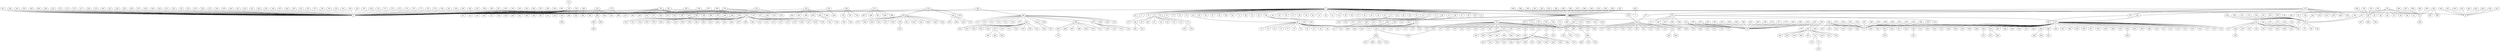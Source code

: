 strict graph "" {
	graph ["edge"="{}",
		file="/Users/felicedeluca/Developer/UofA/mlgd/pipeline/impred/tmp_workspace/eucore/set2/layers/EUcore_Layer_8_drawing_improved.dot",
		"graph"="{'file': '/Users/felicedeluca/Developer/UofA/mlgd/pipeline/impred/tmp_workspace/eucore/set2/layers/EUcore_Layer_8_drawing_improved.dot'}",
		"node"="{'height': '', 'level': '', 'pos': '', 'width': ''}"
	];
	1	 [height=0.05,
		level=1,
		pos="7.57,-5616.57",
		width=0.05];
	10	 [level=5,
		pos="-300.09,-3688.75"];
	1 -- 10;
	11	 [height=0.05,
		level=1,
		pos="4996.59,-11034.67",
		width=0.05];
	1 -- 11;
	12	 [level=5,
		pos="420.03,-3387.62"];
	1 -- 12;
	13	 [level=5,
		pos="1939.45,-5169.13"];
	1 -- 13;
	14	 [height=0.05,
		level=1,
		pos="-3781.22,-3482.44",
		width=0.05];
	1 -- 14;
	15	 [height=0.05,
		level=1,
		pos="-3898.43,-8057.79",
		width=0.05];
	1 -- 15;
	16	 [level=2,
		pos="318.54,-7829.94"];
	1 -- 16;
	17	 [height=0.05,
		level=1,
		pos="-1100.79,-3803.15",
		width=0.05];
	1 -- 17;
	18	 [level=5,
		pos="1286.38,-3431.61"];
	1 -- 18;
	19	 [level=2,
		pos="-2280.70,-6554.32"];
	1 -- 19;
	2	 [height=0.05,
		level=1,
		pos="-4876.56,-2733.58",
		width=0.05];
	1 -- 2;
	20	 [height=0.05,
		level=1,
		pos="-2894.02,-5503.12",
		width=0.05];
	1 -- 20;
	21	 [level=2,
		pos="-2273.79,-4661.39"];
	1 -- 21;
	22	 [level=4,
		pos="-2154.94,-6031.39"];
	1 -- 22;
	23	 [height=0.05,
		level=1,
		pos="-1239.34,-9520.22",
		width=0.05];
	1 -- 23;
	24	 [level=2,
		pos="2174.21,-6540.05"];
	1 -- 24;
	25	 [level=2,
		pos="2178.89,-5675.60"];
	1 -- 25;
	26	 [level=2,
		pos="-2569.17,-3786.03"];
	1 -- 26;
	27	 [level=2,
		pos="-1179.01,-3606.13"];
	1 -- 27;
	28	 [height=0.05,
		level=1,
		pos="-2763.69,-2295.33",
		width=0.05];
	1 -- 28;
	29	 [level=2,
		pos="2229.00,-4061.60"];
	1 -- 29;
	3	 [height=0.05,
		level=1,
		pos="-254.42,-143.61",
		width=0.05];
	1 -- 3;
	30	 [height=0.05,
		level=1,
		pos="2998.79,-6287.83",
		width=0.05];
	1 -- 30;
	31	 [level=2,
		pos="1063.95,-2939.88"];
	1 -- 31;
	32	 [height=0.05,
		level=1,
		pos="-1498.06,-8111.49",
		width=0.05];
	1 -- 32;
	33	 [level=5,
		pos="1194.71,-6588.17"];
	1 -- 33;
	34	 [level=5,
		pos="316.77,-7057.84"];
	1 -- 34;
	35	 [height=0.05,
		level=1,
		pos="-2655.69,-4939.78",
		width=0.05];
	1 -- 35;
	36	 [height=0.05,
		level=1,
		pos="-2084.76,-5965.16",
		width=0.05];
	1 -- 36;
	37	 [height=0.05,
		level=1,
		pos="2558.47,-4883.56",
		width=0.05];
	1 -- 37;
	38	 [level=5,
		pos="1429.69,-4119.17"];
	1 -- 38;
	39	 [level=5,
		pos="-1282.55,-6848.29"];
	1 -- 39;
	4	 [height=0.05,
		level=1,
		pos="-2832.13,-11981.74",
		width=0.05];
	1 -- 4;
	40	 [level=3,
		pos="-1733.93,-4061.10"];
	1 -- 40;
	41	 [height=0.05,
		level=1,
		pos="-120.76,-8688.07",
		width=0.05];
	1 -- 41;
	42	 [height=0.05,
		level=1,
		pos="-3619.57,-5378.24",
		width=0.05];
	1 -- 42;
	43	 [height=0.05,
		level=1,
		pos="-3287.28,-4352.95",
		width=0.05];
	1 -- 43;
	44	 [height=0.05,
		level=1,
		pos="-511.56,-7720.16",
		width=0.05];
	1 -- 44;
	45	 [height=0.05,
		level=1,
		pos="-5624.84,387.15",
		width=0.05];
	1 -- 45;
	46	 [height=0.05,
		level=1,
		pos="4401.13,-7197.55",
		width=0.05];
	1 -- 46;
	47	 [level=2,
		pos="-1693.70,-3456.98"];
	1 -- 47;
	48	 [height=0.05,
		level=1,
		pos="4555.14,-3317.63",
		width=0.05];
	1 -- 48;
	49	 [level=3,
		pos="885.54,-3232.57"];
	1 -- 49;
	5	 [level=2,
		pos="-800.31,-2770.59"];
	1 -- 5;
	50	 [height=0.05,
		level=1,
		pos="-2888.46,-3512.56",
		width=0.05];
	1 -- 50;
	51	 [height=0.05,
		level=1,
		pos="-2867.22,-7033.76",
		width=0.05];
	1 -- 51;
	52	 [height=0.05,
		level=1,
		pos="-1946.67,-3920.06",
		width=0.05];
	1 -- 52;
	53	 [level=4,
		pos="297.21,-3703.22"];
	1 -- 53;
	54	 [height=0.05,
		level=1,
		pos="-1082.07,-3267.51",
		width=0.05];
	1 -- 54;
	55	 [height=0.05,
		level=1,
		pos="2062.30,-3224.58",
		width=0.05];
	1 -- 55;
	56	 [level=2,
		pos="-2239.48,-5104.01"];
	1 -- 56;
	57	 [level=2,
		pos="-1696.16,-7113.89"];
	1 -- 57;
	58	 [level=3,
		pos="-588.97,-3722.68"];
	1 -- 58;
	59	 [height=0.05,
		level=1,
		pos="3076.23,-3629.86",
		width=0.05];
	1 -- 59;
	6	 [height=0.05,
		level=1,
		pos="7821.01,-7004.82",
		width=0.05];
	1 -- 6;
	60	 [level=3,
		pos="1289.29,-3514.50"];
	1 -- 60;
	7	 [level=3,
		pos="-468.87,-3062.42"];
	1 -- 7;
	8	 [level=4,
		pos="-1050.62,-7185.81"];
	1 -- 8;
	9	 [height=0.05,
		level=1,
		pos="2319.75,-10103.43",
		width=0.05];
	1 -- 9;
	100	 [level=5,
		pos="-7663.53,2109.75"];
	95	 [height=0.05,
		level=1,
		pos="-7183.32,3064.95",
		width=0.05];
	100 -- 95;
	101	 [level=2,
		pos="-7818.68,2185.78"];
	101 -- 95;
	102	 [level=4,
		pos="-6406.59,3619.91"];
	102 -- 95;
	103	 [height=0.05,
		level=1,
		pos="-7428.19,6743.09",
		width=0.05];
	103 -- 95;
	104	 [height=0.05,
		level=1,
		pos="-6219.03,5532.56",
		width=0.05];
	104 -- 95;
	105	 [level=5,
		pos="-6982.64,1894.72"];
	105 -- 95;
	106	 [level=4,
		pos="-8153.38,3930.36"];
	106 -- 95;
	107	 [level=5,
		pos="-8244.16,2819.17"];
	107 -- 95;
	108	 [level=2,
		pos="-6891.71,5111.96"];
	108 -- 95;
	109	 [height=0.05,
		level=1,
		pos="-8146.47,5264.72",
		width=0.05];
	109 -- 95;
	768	 [level=5,
		pos="4944.36,-11876.43"];
	11 -- 768;
	769	 [level=4,
		pos="5103.60,-11835.43"];
	11 -- 769;
	770	 [level=5,
		pos="4880.71,-10430.52"];
	11 -- 770;
	110	 [level=4,
		pos="-6881.17,1942.83"];
	110 -- 95;
	111	 [height=0.05,
		level=1,
		pos="-7811.55,4720.56",
		width=0.05];
	111 -- 95;
	112	 [height=0.05,
		level=1,
		pos="-6822.98,11444.08",
		width=0.05];
	113	 [height=0.05,
		level=1,
		pos="-5277.98,12260.01",
		width=0.05];
	112 -- 113;
	114	 [height=0.05,
		level=1,
		pos="-6732.04,10653.67",
		width=0.05];
	112 -- 114;
	115	 [level=2,
		pos="-7261.86,13200.04"];
	112 -- 115;
	116	 [level=5,
		pos="-7476.50,12478.80"];
	112 -- 116;
	117	 [level=5,
		pos="-7882.70,11686.32"];
	112 -- 117;
	118	 [level=5,
		pos="-7954.94,11487.41"];
	112 -- 118;
	119	 [level=5,
		pos="-6836.00,12580.00"];
	112 -- 119;
	120	 [height=0.05,
		level=1,
		pos="-4739.92,13997.12",
		width=0.05];
	112 -- 120;
	83	 [height=0.05,
		level=1,
		pos="-10551.62,8870.47",
		width=0.05];
	112 -- 83;
	629	 [level=3,
		pos="-5192.72,14430.32"];
	120 -- 629;
	868	 [level=2,
		pos="-3266.42,14441.21"];
	120 -- 868;
	121	 [level=4,
		pos="-4911.86,3253.13"];
	122	 [height=0.05,
		level=1,
		pos="-3837.67,4613.61",
		width=0.05];
	121 -- 122;
	122 -- 3;
	411	 [level=2,
		pos="-4340.50,6181.21"];
	122 -- 411;
	412	 [level=4,
		pos="-4852.40,5640.80"];
	122 -- 412;
	413	 [level=3,
		pos="-4930.48,5876.12"];
	122 -- 413;
	414	 [level=4,
		pos="-2893.55,3759.66"];
	122 -- 414;
	416	 [level=5,
		pos="-2722.65,4607.32"];
	122 -- 416;
	417	 [height=0.05,
		level=1,
		pos="-3743.08,6813.09",
		width=0.05];
	122 -- 417;
	418	 [level=5,
		pos="-5120.51,4033.00"];
	122 -- 418;
	419	 [level=5,
		pos="-3571.55,3470.36"];
	122 -- 419;
	420	 [level=5,
		pos="-2889.84,5261.94"];
	122 -- 420;
	421	 [level=5,
		pos="-4457.21,6268.10"];
	122 -- 421;
	424	 [level=5,
		pos="-4279.68,3162.36"];
	122 -- 424;
	425	 [level=5,
		pos="-3608.52,5993.99"];
	122 -- 425;
	427	 [level=4,
		pos="-4282.64,2681.28"];
	122 -- 427;
	428	 [level=2,
		pos="-2913.51,5918.89"];
	122 -- 428;
	429	 [level=4,
		pos="-3639.62,3140.47"];
	122 -- 429;
	431	 [level=4,
		pos="-4889.13,3399.23"];
	122 -- 431;
	123	 [height=0.05,
		level=1,
		pos="-17395.91,2079.76",
		width=0.05];
	124	 [level=5,
		pos="-18177.01,327.98"];
	123 -- 124;
	125	 [level=2,
		pos="-20288.81,412.50"];
	123 -- 125;
	126	 [level=2,
		pos="-17271.37,597.84"];
	123 -- 126;
	127	 [level=5,
		pos="-17568.45,3460.87"];
	123 -- 127;
	128	 [level=2,
		pos="-15565.07,3402.52"];
	123 -- 128;
	129	 [height=0.05,
		level=1,
		pos="-15754.20,2944.97",
		width=0.05];
	123 -- 129;
	130	 [level=5,
		pos="-18534.35,1924.34"];
	123 -- 130;
	131	 [level=2,
		pos="-18200.02,3054.13"];
	123 -- 131;
	132	 [level=5,
		pos="-17174.60,782.93"];
	123 -- 132;
	134	 [level=3,
		pos="-17911.48,4085.51"];
	123 -- 134;
	136	 [level=3,
		pos="-16840.57,3600.76"];
	123 -- 136;
	137	 [level=4,
		pos="-17988.47,1114.36"];
	123 -- 137;
	138	 [level=4,
		pos="-18666.26,1971.45"];
	123 -- 138;
	139	 [level=2,
		pos="-16846.44,4090.16"];
	123 -- 139;
	140	 [level=5,
		pos="-18094.33,2798.85"];
	123 -- 140;
	141	 [level=5,
		pos="-16029.69,2171.85"];
	123 -- 141;
	142	 [level=5,
		pos="-16525.56,3017.25"];
	123 -- 142;
	143	 [level=2,
		pos="-19028.77,2526.67"];
	123 -- 143;
	72	 [height=0.05,
		level=1,
		pos="-12470.07,1206.11",
		width=0.05];
	123 -- 72;
	575	 [level=5,
		pos="-17939.88,-404.90"];
	124 -- 575;
	583	 [level=4,
		pos="-20592.80,1164.94"];
	125 -- 583;
	585	 [level=5,
		pos="-19954.58,1208.96"];
	125 -- 585;
	586	 [level=5,
		pos="-20161.03,-298.51"];
	125 -- 586;
	587	 [level=5,
		pos="-19451.82,678.51"];
	125 -- 587;
	588	 [level=4,
		pos="-21132.75,44.72"];
	125 -- 588;
	589	 [level=5,
		pos="-20257.95,-430.04"];
	125 -- 589;
	591	 [level=2,
		pos="-21339.10,854.93"];
	125 -- 591;
	822	 [level=5,
		pos="-16221.48,3655.09"];
	128 -- 822;
	443	 [level=2,
		pos="-21053.95,2625.00"];
	131 -- 443;
	889	 [level=3,
		pos="-18327.74,5110.12"];
	134 -- 889;
	610	 [level=5,
		pos="-4535.97,-4725.00"];
	14 -- 610;
	145	 [level=2,
		pos="-7345.01,8438.57"];
	344	 [level=2,
		pos="-7764.09,9616.54"];
	145 -- 344;
	345	 [level=5,
		pos="-6334.16,8328.11"];
	145 -- 345;
	346	 [level=4,
		pos="-6824.07,9210.68"];
	145 -- 346;
	347	 [level=5,
		pos="-7718.49,7658.14"];
	145 -- 347;
	348	 [level=3,
		pos="-8279.96,8516.41"];
	145 -- 348;
	350	 [level=5,
		pos="-6966.52,9272.17"];
	145 -- 350;
	351	 [level=5,
		pos="-6655.88,7762.87"];
	145 -- 351;
	352	 [level=5,
		pos="-8151.21,8157.75"];
	145 -- 352;
	353	 [level=5,
		pos="-7912.14,9013.42"];
	145 -- 353;
	96	 [height=0.05,
		level=1,
		pos="-9531.72,6233.97",
		width=0.05];
	145 -- 96;
	146	 [level=4,
		pos="-9669.89,6987.38"];
	532	 [level=4,
		pos="-10027.57,7426.22"];
	146 -- 532;
	146 -- 96;
	147	 [level=2,
		pos="-9659.07,5374.03"];
	147 -- 96;
	148	 [level=4,
		pos="-8357.92,6123.93"];
	148 -- 96;
	149	 [level=5,
		pos="-9857.19,5921.59"];
	149 -- 96;
	809	 [level=5,
		pos="-3726.03,-7512.83"];
	15 -- 809;
	810	 [level=5,
		pos="-3549.61,-8715.20"];
	15 -- 810;
	811	 [level=5,
		pos="-3163.76,-8459.60"];
	15 -- 811;
	150	 [level=5,
		pos="-10026.46,6367.47"];
	150 -- 96;
	151	 [height=0.05,
		level=1,
		pos="-9206.02,7913.39",
		width=0.05];
	151 -- 96;
	152	 [height=0.05,
		level=1,
		pos="2040.91,6074.63",
		width=0.05];
	299	 [height=0.05,
		level=1,
		pos="3207.19,6683.68",
		width=0.05];
	152 -- 299;
	152 -- 3;
	300	 [level=5,
		pos="1301.70,6233.63"];
	152 -- 300;
	301	 [level=2,
		pos="2884.06,5882.37"];
	152 -- 301;
	302	 [level=2,
		pos="1956.99,6911.95"];
	152 -- 302;
	153	 [height=0.05,
		level=1,
		pos="4353.69,4061.44",
		width=0.05];
	153 -- 3;
	324	 [level=5,
		pos="5404.37,4216.83"];
	153 -- 324;
	325	 [height=0.05,
		level=1,
		pos="5944.67,1496.87",
		width=0.05];
	153 -- 325;
	326	 [level=5,
		pos="5568.89,4127.76"];
	153 -- 326;
	327	 [level=5,
		pos="4939.20,4812.68"];
	153 -- 327;
	328	 [level=3,
		pos="5988.07,3201.98"];
	153 -- 328;
	329	 [level=2,
		pos="5162.32,2390.26"];
	153 -- 329;
	330	 [level=2,
		pos="4383.66,2537.88"];
	153 -- 330;
	331	 [level=2,
		pos="5796.84,2684.86"];
	153 -- 331;
	332	 [level=4,
		pos="5768.01,3441.64"];
	153 -- 332;
	333	 [level=3,
		pos="4127.70,2973.80"];
	153 -- 333;
	334	 [level=4,
		pos="4520.44,4609.86"];
	153 -- 334;
	335	 [height=0.05,
		level=1,
		pos="5905.20,2436.35",
		width=0.05];
	153 -- 335;
	154	 [level=5,
		pos="-1862.07,-1644.20"];
	154 -- 3;
	535	 [level=5,
		pos="-2303.87,-1703.72"];
	154 -- 535;
	155	 [level=2,
		pos="-1137.90,4300.88"];
	155 -- 3;
	564	 [level=4,
		pos="-2098.95,3705.73"];
	155 -- 564;
	565	 [level=5,
		pos="-972.44,3594.92"];
	155 -- 565;
	567	 [level=4,
		pos="-1956.06,3974.54"];
	155 -- 567;
	569	 [level=4,
		pos="-1376.28,3413.31"];
	155 -- 569;
	570	 [level=5,
		pos="-2108.20,4561.94"];
	155 -- 570;
	156	 [level=2,
		pos="1226.65,4441.52"];
	156 -- 3;
	602	 [level=5,
		pos="986.54,5327.16"];
	156 -- 602;
	604	 [level=2,
		pos="141.18,4217.11"];
	156 -- 604;
	605	 [level=5,
		pos="653.68,3799.25"];
	156 -- 605;
	606	 [level=5,
		pos="1057.34,3839.62"];
	156 -- 606;
	607	 [level=5,
		pos="315.57,4832.87"];
	156 -- 607;
	608	 [level=2,
		pos="154.63,4752.08"];
	156 -- 608;
	157	 [level=5,
		pos="-1387.55,-719.94"];
	157 -- 3;
	158	 [level=5,
		pos="1695.51,1045.43"];
	158 -- 3;
	159	 [level=5,
		pos="-1273.09,544.49"];
	159 -- 3;
	160	 [height=0.05,
		level=1,
		pos="1830.58,3904.12",
		width=0.05];
	160 -- 3;
	718	 [level=5,
		pos="2231.03,2986.95"];
	160 -- 718;
	720	 [level=5,
		pos="2545.65,3378.84"];
	160 -- 720;
	724	 [level=5,
		pos="2664.44,3737.34"];
	160 -- 724;
	162	 [level=5,
		pos="-1615.73,-314.67"];
	162 -- 3;
	163	 [level=3,
		pos="455.07,-933.29"];
	163 -- 3;
	164	 [level=2,
		pos="2834.05,763.03"];
	164 -- 3;
	165	 [level=4,
		pos="-727.82,1428.57"];
	165 -- 3;
	167	 [level=4,
		pos="-1440.53,320.50"];
	167 -- 3;
	168	 [height=0.05,
		level=1,
		pos="1720.13,5041.34",
		width=0.05];
	168 -- 3;
	802	 [level=5,
		pos="2410.86,5023.70"];
	168 -- 802;
	169	 [level=2,
		pos="211.12,-1203.25"];
	169 -- 3;
	170	 [level=5,
		pos="-350.53,-1223.94"];
	170 -- 3;
	171	 [level=2,
		pos="-3283.04,277.10"];
	171 -- 3;
	172	 [level=2,
		pos="-2349.25,985.13"];
	172 -- 3;
	173	 [level=2,
		pos="2713.66,-787.31"];
	173 -- 3;
	860	 [level=5,
		pos="2686.24,-1188.02"];
	173 -- 860;
	174	 [height=0.05,
		level=1,
		pos="2529.95,220.36",
		width=0.05];
	174 -- 3;
	175	 [level=2,
		pos="40.45,1923.28"];
	175 -- 3;
	176	 [level=4,
		pos="-893.97,456.99"];
	176 -- 3;
	177	 [level=5,
		pos="1480.52,-988.35"];
	177 -- 3;
	178	 [level=4,
		pos="136.47,1713.57"];
	178 -- 3;
	179	 [level=2,
		pos="-1707.79,2144.19"];
	179 -- 3;
	180	 [level=5,
		pos="469.89,-1299.96"];
	180 -- 3;
	181	 [height=0.05,
		level=1,
		pos="-1116.99,5931.62",
		width=0.05];
	181 -- 3;
	380	 [height=0.05,
		level=1,
		pos="148.63,7714.51",
		width=0.05];
	181 -- 380;
	182	 [height=0.05,
		level=1,
		pos="-783.84,5016.89",
		width=0.05];
	182 -- 3;
	342	 [level=2,
		pos="43.16,5555.17"];
	182 -- 342;
	183	 [level=3,
		pos="1097.35,-88.53"];
	183 -- 3;
	184	 [level=2,
		pos="-106.73,1967.75"];
	184 -- 3;
	185	 [level=2,
		pos="820.96,-417.34"];
	185 -- 3;
	186	 [level=2,
		pos="1899.86,2065.89"];
	186 -- 3;
	187	 [height=0.05,
		level=1,
		pos="635.38,269.88",
		width=0.05];
	187 -- 3;
	188	 [height=0.05,
		level=1,
		pos="3199.34,3318.03",
		width=0.05];
	188 -- 3;
	355	 [level=2,
		pos="5501.50,8007.13"];
	188 -- 355;
	189	 [level=2,
		pos="910.64,-1678.41"];
	189 -- 3;
	190	 [level=5,
		pos="-1294.01,1564.93"];
	190 -- 3;
	191	 [level=2,
		pos="304.73,-607.12"];
	191 -- 3;
	192	 [level=2,
		pos="1618.21,-103.19"];
	192 -- 3;
	193	 [level=2,
		pos="-1285.31,-444.45"];
	193 -- 3;
	194	 [level=2,
		pos="520.60,516.16"];
	194 -- 3;
	195	 [level=5,
		pos="-1232.71,-1000.55"];
	195 -- 3;
	196	 [level=2,
		pos="1494.91,-2219.32"];
	196 -- 3;
	197	 [level=5,
		pos="-294.00,1272.92"];
	197 -- 3;
	198	 [level=2,
		pos="214.93,-2666.03"];
	198 -- 3;
	199	 [level=2,
		pos="-740.08,-1165.22"];
	199 -- 3;
	61	 [level=2,
		pos="-3979.49,-2058.54"];
	2 -- 61;
	62	 [level=5,
		pos="-5380.21,-2579.28"];
	2 -- 62;
	63	 [height=0.05,
		level=1,
		pos="-5417.93,-1218.01",
		width=0.05];
	2 -- 63;
	64	 [level=3,
		pos="-3985.99,-2399.69"];
	2 -- 64;
	65	 [level=2,
		pos="-5269.39,-3529.99"];
	2 -- 65;
	66	 [height=0.05,
		level=1,
		pos="-6429.73,196.31",
		width=0.05];
	2 -- 66;
	67	 [height=0.05,
		level=1,
		pos="-4970.69,-633.84",
		width=0.05];
	2 -- 67;
	68	 [height=0.05,
		level=1,
		pos="-4613.31,-1446.73",
		width=0.05];
	2 -- 68;
	200	 [level=5,
		pos="-499.07,-1087.66"];
	200 -- 3;
	201	 [level=4,
		pos="-1979.03,241.52"];
	201 -- 3;
	202	 [level=5,
		pos="362.30,-1640.69"];
	202 -- 3;
	203	 [level=2,
		pos="-1031.68,408.53"];
	203 -- 3;
	204	 [level=3,
		pos="1185.80,163.04"];
	204 -- 3;
	205	 [height=0.05,
		level=1,
		pos="501.86,-614.32",
		width=0.05];
	205 -- 3;
	206	 [level=2,
		pos="-972.06,1390.27"];
	206 -- 3;
	207	 [level=4,
		pos="-2447.19,-214.88"];
	207 -- 3;
	757	 [level=5,
		pos="-2984.05,-260.52"];
	207 -- 757;
	208	 [level=5,
		pos="-1351.25,-1795.89"];
	208 -- 3;
	677	 [level=5,
		pos="-991.40,-2418.98"];
	208 -- 677;
	209	 [level=3,
		pos="757.83,-273.43"];
	209 -- 3;
	210	 [height=0.05,
		level=1,
		pos="4290.32,-347.46",
		width=0.05];
	210 -- 3;
	211	 [level=5,
		pos="-1994.96,-1286.81"];
	211 -- 3;
	841	 [level=5,
		pos="-2714.06,-893.78"];
	211 -- 841;
	899	 [level=5,
		pos="-2434.24,-486.12"];
	211 -- 899;
	966	 [level=5,
		pos="-2840.20,-679.04"];
	211 -- 966;
	967	 [level=5,
		pos="-1655.11,-728.95"];
	211 -- 967;
	969	 [level=5,
		pos="-2235.55,-589.56"];
	211 -- 969;
	212	 [level=5,
		pos="-1317.86,-1706.25"];
	212 -- 3;
	213	 [level=2,
		pos="278.81,-1045.84"];
	213 -- 3;
	214	 [level=5,
		pos="-2497.96,1006.19"];
	214 -- 3;
	874	 [level=5,
		pos="-2967.34,1291.20"];
	214 -- 874;
	215	 [level=5,
		pos="-337.29,-1630.08"];
	215 -- 3;
	216	 [height=0.05,
		level=1,
		pos="-1386.81,7238.85",
		width=0.05];
	216 -- 3;
	536	 [height=0.05,
		level=1,
		pos="3041.37,10328.79",
		width=0.05];
	216 -- 536;
	552	 [level=4,
		pos="-1825.48,8483.20"];
	216 -- 552;
	943	 [level=5,
		pos="-1927.76,6784.64"];
	216 -- 943;
	217	 [level=5,
		pos="-1406.31,146.24"];
	217 -- 3;
	218	 [height=0.05,
		level=1,
		pos="-1300.48,1148.51",
		width=0.05];
	218 -- 3;
	219	 [level=2,
		pos="937.26,-312.41"];
	219 -- 3;
	220	 [level=5,
		pos="-75.72,2094.33"];
	220 -- 3;
	222	 [level=5,
		pos="-1535.96,-1557.30"];
	222 -- 3;
	836	 [level=5,
		pos="-1385.38,-1453.89"];
	222 -- 836;
	223	 [level=5,
		pos="331.15,-645.74"];
	223 -- 3;
	224	 [height=0.05,
		level=1,
		pos="544.70,-441.26",
		width=0.05];
	224 -- 3;
	225	 [level=5,
		pos="717.02,292.84"];
	225 -- 3;
	226	 [level=5,
		pos="95.06,1405.01"];
	226 -- 3;
	227	 [level=4,
		pos="-280.37,1313.08"];
	227 -- 3;
	228	 [level=2,
		pos="-511.55,-1063.75"];
	228 -- 3;
	229	 [level=5,
		pos="356.02,650.77"];
	229 -- 3;
	377	 [level=2,
		pos="-486.36,-9952.47"];
	23 -- 377;
	230	 [level=2,
		pos="-9.31,-2129.52"];
	230 -- 3;
	231	 [level=2,
		pos="-1536.17,338.74"];
	231 -- 3;
	232	 [height=0.05,
		level=1,
		pos="744.71,591.50",
		width=0.05];
	232 -- 3;
	233	 [level=5,
		pos="-908.82,2276.83"];
	233 -- 3;
	234	 [level=5,
		pos="-1703.42,-67.33"];
	234 -- 3;
	235	 [level=4,
		pos="908.33,-608.58"];
	235 -- 3;
	236	 [height=0.05,
		level=1,
		pos="3554.75,559.80",
		width=0.05];
	236 -- 3;
	237	 [level=3,
		pos="445.20,1030.14"];
	237 -- 3;
	238	 [level=5,
		pos="647.84,1743.23"];
	238 -- 3;
	239	 [level=2,
		pos="-1376.44,-924.71"];
	239 -- 3;
	240	 [level=4,
		pos="353.94,-2024.72"];
	240 -- 3;
	241	 [level=4,
		pos="-1184.27,-1219.25"];
	241 -- 3;
	242	 [level=5,
		pos="-1188.47,-591.00"];
	242 -- 3;
	243	 [level=2,
		pos="1323.76,778.66"];
	243 -- 3;
	244	 [level=3,
		pos="831.02,-778.08"];
	244 -- 3;
	245	 [level=4,
		pos="508.45,807.61"];
	245 -- 3;
	246	 [level=5,
		pos="-814.21,-1262.64"];
	246 -- 3;
	247	 [level=3,
		pos="1716.16,530.50"];
	247 -- 3;
	248	 [height=0.05,
		level=1,
		pos="4512.76,1395.69",
		width=0.05];
	248 -- 3;
	462	 [level=2,
		pos="8788.01,1183.82"];
	248 -- 462;
	249	 [level=2,
		pos="-1261.19,-300.02"];
	249 -- 3;
	250	 [level=5,
		pos="-964.74,552.58"];
	250 -- 3;
	251	 [level=3,
		pos="605.95,473.56"];
	251 -- 3;
	252	 [level=2,
		pos="-2214.51,-76.04"];
	252 -- 3;
	254	 [level=2,
		pos="-18580.85,9041.46"];
	478	 [level=2,
		pos="-17597.37,9165.51"];
	254 -- 478;
	479	 [level=4,
		pos="-18303.95,9501.90"];
	254 -- 479;
	482	 [level=4,
		pos="-17937.46,8398.85"];
	254 -- 482;
	70	 [height=0.05,
		level=1,
		pos="-21282.60,8310.50",
		width=0.05];
	254 -- 70;
	255	 [level=2,
		pos="-22540.57,9034.14"];
	633	 [level=2,
		pos="-23228.92,9545.39"];
	255 -- 633;
	255 -- 70;
	256	 [level=2,
		pos="-20345.06,6942.82"];
	256 -- 70;
	257	 [height=0.05,
		level=1,
		pos="-23122.24,10885.43",
		width=0.05];
	257 -- 70;
	736	 [level=5,
		pos="-22706.54,10974.04"];
	257 -- 736;
	737	 [level=5,
		pos="-23230.84,11350.15"];
	257 -- 737;
	258	 [height=0.05,
		level=1,
		pos="-22828.64,6024.47",
		width=0.05];
	258 -- 70;
	259	 [level=2,
		pos="-21970.70,6092.64"];
	259 -- 70;
	779	 [level=5,
		pos="-21601.02,5589.34"];
	259 -- 779;
	260	 [level=2,
		pos="-19787.54,9321.52"];
	260 -- 70;
	261	 [level=2,
		pos="-21633.23,9807.09"];
	261 -- 70;
	262	 [height=0.05,
		level=1,
		pos="-20858.17,11258.72",
		width=0.05];
	262 -- 70;
	263	 [level=5,
		pos="-20999.03,6793.84"];
	263 -- 70;
	264	 [level=2,
		pos="-20688.77,6631.20"];
	264 -- 70;
	265	 [level=2,
		pos="-23294.42,7651.91"];
	461	 [level=2,
		pos="-24673.93,7674.10"];
	265 -- 461;
	265 -- 70;
	266	 [level=4,
		pos="-19483.79,8181.93"];
	266 -- 70;
	267	 [height=0.05,
		level=1,
		pos="-23113.81,8438.07",
		width=0.05];
	267 -- 70;
	268	 [level=5,
		pos="-20222.15,7623.65"];
	268 -- 70;
	269	 [level=5,
		pos="-22142.02,7258.84"];
	269 -- 70;
	270	 [level=5,
		pos="-20170.99,9230.15"];
	270 -- 70;
	271	 [level=2,
		pos="-20654.18,10101.68"];
	271 -- 70;
	272	 [level=2,
		pos="-19380.29,8042.49"];
	272 -- 70;
	273	 [height=0.05,
		level=1,
		pos="-16348.10,-7429.94",
		width=0.05];
	274	 [level=2,
		pos="-14345.15,-7831.91"];
	273 -- 274;
	275	 [level=2,
		pos="-16863.99,-8841.14"];
	273 -- 275;
	276	 [level=2,
		pos="-17054.61,-5774.60"];
	273 -- 276;
	277	 [height=0.05,
		level=1,
		pos="-14617.01,-10462.70",
		width=0.05];
	273 -- 277;
	278	 [level=5,
		pos="-17189.79,-8165.32"];
	273 -- 278;
	279	 [level=2,
		pos="-15737.71,-8386.45"];
	273 -- 279;
	280	 [level=5,
		pos="-17154.05,-7126.33"];
	273 -- 280;
	281	 [height=0.05,
		level=1,
		pos="-13979.54,-1535.53",
		width=0.05];
	273 -- 281;
	282	 [level=4,
		pos="-16041.65,-7337.15"];
	273 -- 282;
	283	 [height=0.05,
		level=1,
		pos="-18462.44,-7524.16",
		width=0.05];
	273 -- 283;
	306	 [level=2,
		pos="-12743.25,-7758.14"];
	274 -- 306;
	307	 [level=2,
		pos="-13672.74,-8740.39"];
	274 -- 307;
	308	 [level=4,
		pos="-14735.62,-8625.59"];
	274 -- 308;
	309	 [level=4,
		pos="-14794.89,-7420.51"];
	274 -- 309;
	310	 [level=3,
		pos="-14210.97,-7057.49"];
	274 -- 310;
	311	 [level=4,
		pos="-13712.92,-7532.68"];
	274 -- 311;
	563	 [level=5,
		pos="-17183.23,-9250.06"];
	275 -- 563;
	304	 [height=0.05,
		level=1,
		pos="-9654.54,-10960.98",
		width=0.05];
	277 -- 304;
	337	 [height=0.05,
		level=1,
		pos="-9064.93,-2577.94",
		width=0.05];
	281 -- 337;
	284	 [height=0.05,
		level=1,
		pos="-16711.62,12697.79",
		width=0.05];
	433	 [level=5,
		pos="-17378.40,12766.16"];
	284 -- 433;
	434	 [level=4,
		pos="-17467.19,12916.03"];
	284 -- 434;
	435	 [level=5,
		pos="-16978.31,13476.91"];
	284 -- 435;
	436	 [level=5,
		pos="-15819.24,12534.30"];
	284 -- 436;
	438	 [level=5,
		pos="-15944.04,12993.19"];
	284 -- 438;
	439	 [level=5,
		pos="-16750.88,12054.20"];
	284 -- 439;
	71	 [height=0.05,
		level=1,
		pos="-14264.16,9849.15",
		width=0.05];
	284 -- 71;
	285	 [level=4,
		pos="-13285.99,10622.32"];
	609	 [level=5,
		pos="-12879.61,10678.75"];
	285 -- 609;
	285 -- 71;
	286	 [level=4,
		pos="-15212.03,9913.02"];
	286 -- 71;
	288	 [level=3,
		pos="-13870.62,11275.88"];
	288 -- 71;
	289	 [level=5,
		pos="-12924.69,9582.98"];
	289 -- 71;
	290	 [level=5,
		pos="-14576.42,11091.00"];
	290 -- 71;
	291	 [level=5,
		pos="-13097.79,9761.34"];
	291 -- 71;
	292	 [level=3,
		pos="-15489.65,10101.32"];
	292 -- 71;
	293	 [level=3,
		pos="-13377.92,8943.20"];
	293 -- 71;
	294	 [level=2,
		pos="-15518.20,11004.10"];
	294 -- 71;
	893	 [level=5,
		pos="-16058.61,10855.88"];
	294 -- 893;
	295	 [level=5,
		pos="-13775.07,10801.94"];
	295 -- 71;
	296	 [height=0.05,
		level=1,
		pos="-14587.98,12265.94",
		width=0.05];
	296 -- 71;
	863	 [level=2,
		pos="-13292.97,13017.24"];
	296 -- 863;
	297	 [level=5,
		pos="-14553.20,8827.98"];
	297 -- 71;
	298	 [level=5,
		pos="-13169.03,8889.70"];
	298 -- 71;
	689	 [level=4,
		pos="2511.76,7319.82"];
	299 -- 689;
	690	 [level=5,
		pos="3376.08,6681.82"];
	299 -- 690;
	303	 [level=5,
		pos="-9048.37,-9968.24"];
	303 -- 304;
	313	 [height=0.05,
		level=1,
		pos="-9402.74,-13172.97",
		width=0.05];
	304 -- 313;
	314	 [level=2,
		pos="-10214.10,-12583.42"];
	304 -- 314;
	315	 [level=5,
		pos="-8748.82,-10279.91"];
	304 -- 315;
	316	 [level=5,
		pos="-8664.63,-11277.19"];
	304 -- 316;
	317	 [level=4,
		pos="-9251.25,-11956.67"];
	304 -- 317;
	318	 [level=5,
		pos="-10651.72,-10424.77"];
	304 -- 318;
	319	 [level=2,
		pos="-11069.34,-11290.75"];
	304 -- 319;
	320	 [level=4,
		pos="-10717.27,-11433.28"];
	304 -- 320;
	321	 [level=5,
		pos="-9899.74,-9844.98"];
	304 -- 321;
	322	 [level=4,
		pos="-10050.57,-9795.02"];
	304 -- 322;
	323	 [level=2,
		pos="-8279.11,-11227.46"];
	304 -- 323;
	655	 [level=5,
		pos="-12215.28,-8049.20"];
	306 -- 655;
	656	 [level=5,
		pos="-12646.50,-7440.19"];
	306 -- 656;
	684	 [level=5,
		pos="-11135.56,-12357.81"];
	314 -- 684;
	686	 [level=5,
		pos="-11063.05,-13201.98"];
	314 -- 686;
	740	 [level=5,
		pos="5451.69,1833.02"];
	325 -- 740;
	741	 [level=5,
		pos="6795.59,1666.50"];
	325 -- 741;
	742	 [level=5,
		pos="6247.65,2361.55"];
	325 -- 742;
	744	 [level=5,
		pos="7023.19,1972.65"];
	325 -- 744;
	336	 [level=2,
		pos="-11942.03,-1541.75"];
	336 -- 337;
	338	 [level=2,
		pos="-12194.22,-521.40"];
	336 -- 338;
	339	 [level=2,
		pos="-12992.76,-1051.48"];
	336 -- 339;
	340	 [level=3,
		pos="-6483.55,-3321.68"];
	337 -- 340;
	483	 [level=2,
		pos="-9725.52,-367.70"];
	337 -- 483;
	484	 [level=4,
		pos="-7688.90,-5306.93"];
	337 -- 484;
	485	 [level=5,
		pos="-7824.98,-955.95"];
	337 -- 485;
	486	 [level=2,
		pos="-7474.30,-4866.37"];
	337 -- 486;
	487	 [height=0.05,
		level=1,
		pos="-12721.39,-1921.92",
		width=0.05];
	337 -- 487;
	488	 [level=2,
		pos="-9072.05,328.91"];
	337 -- 488;
	489	 [level=4,
		pos="-7550.30,-4064.23"];
	337 -- 489;
	490	 [level=4,
		pos="-11028.37,-3295.30"];
	337 -- 490;
	491	 [level=5,
		pos="-9930.04,-1268.80"];
	337 -- 491;
	492	 [height=0.05,
		level=1,
		pos="-6254.94,-2250.65",
		width=0.05];
	337 -- 492;
	493	 [level=2,
		pos="-6642.74,-1455.45"];
	337 -- 493;
	494	 [height=0.05,
		level=1,
		pos="-12359.46,-4043.63",
		width=0.05];
	337 -- 494;
	496	 [level=5,
		pos="-7266.33,-1846.81"];
	337 -- 496;
	497	 [level=2,
		pos="-6654.59,-2692.23"];
	337 -- 497;
	498	 [level=5,
		pos="-10486.93,-1518.53"];
	337 -- 498;
	499	 [level=2,
		pos="-8666.36,-179.28"];
	337 -- 499;
	500	 [level=3,
		pos="-6774.60,-3171.96"];
	337 -- 500;
	501	 [level=5,
		pos="-10534.71,-3751.76"];
	337 -- 501;
	502	 [height=0.05,
		level=1,
		pos="-9288.16,-5367.42",
		width=0.05];
	337 -- 502;
	503	 [height=0.05,
		level=1,
		pos="-11307.36,-1664.71",
		width=0.05];
	337 -- 503;
	504	 [height=0.05,
		level=1,
		pos="-6268.70,-4056.77",
		width=0.05];
	337 -- 504;
	505	 [level=4,
		pos="-10241.84,-4162.59"];
	337 -- 505;
	506	 [height=0.05,
		level=1,
		pos="-5702.21,-4927.54",
		width=0.05];
	337 -- 506;
	507	 [height=0.05,
		level=1,
		pos="-10935.62,-5472.01",
		width=0.05];
	337 -- 507;
	508	 [level=4,
		pos="-9623.44,-488.86"];
	337 -- 508;
	509	 [height=0.05,
		level=1,
		pos="-6882.69,-2735.61",
		width=0.05];
	337 -- 509;
	510	 [level=5,
		pos="-8763.69,-4290.36"];
	337 -- 510;
	511	 [level=5,
		pos="-9794.33,-4573.42"];
	337 -- 511;
	512	 [level=2,
		pos="-7344.30,-4191.26"];
	337 -- 512;
	513	 [height=0.05,
		level=1,
		pos="-7840.85,141.31",
		width=0.05];
	337 -- 513;
	514	 [level=2,
		pos="-9996.39,-4865.06"];
	337 -- 514;
	515	 [height=0.05,
		level=1,
		pos="-7602.98,-4585.18",
		width=0.05];
	337 -- 515;
	516	 [height=0.05,
		level=1,
		pos="-8730.58,-6685.41",
		width=0.05];
	337 -- 516;
	517	 [level=2,
		pos="-11288.31,-2669.69"];
	337 -- 517;
	518	 [level=2,
		pos="-6853.35,-3639.60"];
	337 -- 518;
	519	 [level=2,
		pos="-7999.53,-397.04"];
	337 -- 519;
	520	 [level=5,
		pos="-9161.34,-580.91"];
	337 -- 520;
	521	 [level=4,
		pos="-9320.47,-4607.29"];
	337 -- 521;
	522	 [height=0.05,
		level=1,
		pos="-11286.68,-689.73",
		width=0.05];
	337 -- 522;
	523	 [level=5,
		pos="-8672.84,-756.48"];
	337 -- 523;
	524	 [level=5,
		pos="-7693.99,-879.32"];
	337 -- 524;
	525	 [level=2,
		pos="-10979.89,-3955.19"];
	337 -- 525;
	526	 [level=5,
		pos="-7635.57,-1466.04"];
	337 -- 526;
	527	 [level=5,
		pos="-7132.17,-2250.53"];
	337 -- 527;
	528	 [level=2,
		pos="-7308.49,-1318.20"];
	337 -- 528;
	529	 [level=5,
		pos="-10935.45,-2738.16"];
	337 -- 529;
	337 -- 72;
	341	 [level=3,
		pos="-6107.16,-3059.81"];
	340 -- 341;
	343	 [level=2,
		pos="592.54,6400.08"];
	342 -- 343;
	798	 [level=5,
		pos="-9057.35,9030.38"];
	348 -- 798;
	356	 [level=5,
		pos="6387.63,6892.98"];
	355 -- 356;
	357	 [level=4,
		pos="5245.90,9719.65"];
	355 -- 357;
	358	 [level=4,
		pos="4199.52,8156.85"];
	355 -- 358;
	359	 [level=5,
		pos="6254.71,6942.21"];
	355 -- 359;
	360	 [level=2,
		pos="7384.04,7648.21"];
	355 -- 360;
	362	 [level=4,
		pos="5759.36,6454.78"];
	355 -- 362;
	363	 [level=5,
		pos="5957.33,9314.04"];
	355 -- 363;
	364	 [level=4,
		pos="4603.08,9174.85"];
	355 -- 364;
	365	 [level=5,
		pos="5186.21,6839.00"];
	355 -- 365;
	366	 [level=5,
		pos="5824.26,6536.06"];
	355 -- 366;
	367	 [level=2,
		pos="4134.96,8263.80"];
	355 -- 367;
	368	 [level=5,
		pos="5913.49,9495.91"];
	355 -- 368;
	369	 [level=2,
		pos="6894.64,9475.16"];
	355 -- 369;
	370	 [level=3,
		pos="6625.24,7298.70"];
	355 -- 370;
	372	 [level=5,
		pos="6853.84,8471.18"];
	355 -- 372;
	373	 [level=5,
		pos="4591.25,7407.24"];
	355 -- 373;
	374	 [level=2,
		pos="5117.42,9898.30"];
	355 -- 374;
	375	 [level=5,
		pos="4592.85,8926.26"];
	355 -- 375;
	376	 [level=2,
		pos="6638.08,8964.61"];
	355 -- 376;
	378	 [level=4,
		pos="-717.46,-11000.05"];
	377 -- 378;
	379	 [level=2,
		pos="87.63,-10512.98"];
	377 -- 379;
	381	 [height=0.05,
		level=1,
		pos="1114.67,8428.96",
		width=0.05];
	380 -- 381;
	382	 [level=3,
		pos="1079.04,7323.07"];
	380 -- 382;
	383	 [level=5,
		pos="-4030.46,-10933.74"];
	383 -- 4;
	384	 [level=5,
		pos="-3129.65,-13573.87"];
	384 -- 4;
	386	 [level=5,
		pos="-2464.98,-13305.52"];
	386 -- 4;
	387	 [height=0.05,
		level=1,
		pos="-3035.23,-14703.85",
		width=0.05];
	387 -- 4;
	388	 [level=2,
		pos="-747.76,-12276.45"];
	388 -- 4;
	389	 [height=0.05,
		level=1,
		pos="-341.79,-12998.26",
		width=0.05];
	389 -- 4;
	390	 [level=2,
		pos="-4177.38,-13673.86"];
	390 -- 4;
	391	 [level=5,
		pos="-1824.07,-12764.01"];
	391 -- 4;
	392	 [level=5,
		pos="-4379.15,-12211.36"];
	392 -- 4;
	393	 [level=5,
		pos="-2824.21,-10268.57"];
	393 -- 4;
	394	 [height=0.05,
		level=1,
		pos="-5247.82,-13805.33",
		width=0.05];
	394 -- 4;
	395	 [level=5,
		pos="-1045.36,-12141.40"];
	395 -- 4;
	396	 [level=4,
		pos="-1873.08,-11113.97"];
	396 -- 4;
	397	 [level=3,
		pos="-2742.39,-10435.50"];
	397 -- 4;
	398	 [level=2,
		pos="-3590.00,-10079.91"];
	398 -- 4;
	399	 [level=2,
		pos="-4799.93,-13214.01"];
	399 -- 4;
	400	 [height=0.05,
		level=1,
		pos="-1268.77,-14178.38",
		width=0.05];
	4 -- 400;
	401	 [level=2,
		pos="-2467.83,-13886.39"];
	4 -- 401;
	402	 [level=4,
		pos="-3442.49,-10208.09"];
	4 -- 402;
	403	 [level=5,
		pos="-1582.27,-11033.24"];
	4 -- 403;
	405	 [level=2,
		pos="-1388.88,-12967.42"];
	4 -- 405;
	407	 [level=2,
		pos="-5013.82,-11189.85"];
	4 -- 407;
	408	 [level=5,
		pos="-1145.52,-11481.78"];
	4 -- 408;
	410	 [level=4,
		pos="-4539.86,-11483.49"];
	4 -- 410;
	673	 [level=5,
		pos="-5190.86,-10953.91"];
	407 -- 673;
	980	 [level=5,
		pos="-2570.77,6109.78"];
	428 -- 980;
	445	 [level=4,
		pos="-21169.53,3879.13"];
	443 -- 445;
	446	 [level=5,
		pos="-20138.91,3360.07"];
	443 -- 446;
	448	 [level=5,
		pos="-22297.61,2548.85"];
	443 -- 448;
	449	 [level=5,
		pos="-20278.54,3376.39"];
	443 -- 449;
	450	 [level=4,
		pos="-21122.79,1423.82"];
	443 -- 450;
	451	 [level=4,
		pos="-20252.31,1618.78"];
	443 -- 451;
	452	 [level=5,
		pos="-21974.86,3282.14"];
	443 -- 452;
	453	 [level=2,
		pos="-21966.67,1281.96"];
	443 -- 453;
	454	 [level=5,
		pos="-21904.02,1778.20"];
	443 -- 454;
	455	 [level=5,
		pos="-21042.27,3727.15"];
	443 -- 455;
	456	 [level=5,
		pos="-21021.43,1400.41"];
	443 -- 456;
	457	 [level=4,
		pos="-20251.06,1798.29"];
	443 -- 457;
	458	 [level=5,
		pos="-19931.05,2545.10"];
	443 -- 458;
	69	 [height=0.05,
		level=1,
		pos="-12723.87,5037.34",
		width=0.05];
	45 -- 69;
	459	 [level=5,
		pos="-25307.45,6953.20"];
	460	 [level=5,
		pos="-25481.80,6745.45"];
	459 -- 460;
	459 -- 461;
	694	 [level=2,
		pos="4785.00,-8200.86"];
	46 -- 694;
	715	 [level=3,
		pos="-24668.65,6121.61"];
	461 -- 715;
	830	 [level=2,
		pos="-25809.76,8409.79"];
	461 -- 830;
	833	 [level=4,
		pos="-25623.17,7228.97"];
	461 -- 833;
	875	 [level=3,
		pos="-25350.97,8802.19"];
	461 -- 875;
	944	 [level=5,
		pos="-23809.87,7811.17"];
	461 -- 944;
	948	 [level=5,
		pos="-24450.83,6749.36"];
	461 -- 948;
	949	 [level=2,
		pos="-26140.40,8066.84"];
	461 -- 949;
	950	 [level=4,
		pos="-24511.73,8675.84"];
	461 -- 950;
	951	 [level=4,
		pos="-23918.30,7040.43"];
	461 -- 951;
	463	 [level=2,
		pos="12387.87,-1064.48"];
	462 -- 463;
	464	 [level=3,
		pos="7972.43,-961.67"];
	462 -- 464;
	465	 [level=4,
		pos="8792.87,-168.24"];
	462 -- 465;
	466	 [level=4,
		pos="6763.41,-555.15"];
	462 -- 466;
	467	 [level=3,
		pos="11507.40,1797.38"];
	462 -- 467;
	468	 [level=5,
		pos="8213.09,13.15"];
	462 -- 468;
	469	 [level=5,
		pos="10571.16,1067.70"];
	462 -- 469;
	470	 [level=5,
		pos="9717.75,-25.96"];
	462 -- 470;
	471	 [level=2,
		pos="10011.28,-191.83"];
	462 -- 471;
	472	 [level=5,
		pos="8660.83,-518.58"];
	462 -- 472;
	473	 [level=2,
		pos="10702.31,978.63"];
	462 -- 473;
	474	 [level=2,
		pos="9263.14,-375.47"];
	462 -- 474;
	475	 [level=5,
		pos="8471.07,1600.69"];
	462 -- 475;
	476	 [level=5,
		pos="10123.05,582.97"];
	462 -- 476;
	477	 [level=3,
		pos="9149.05,2020.32"];
	462 -- 477;
	615	 [level=3,
		pos="13955.94,-364.47"];
	463 -- 615;
	616	 [level=5,
		pos="13038.55,-1391.05"];
	463 -- 616;
	617	 [level=2,
		pos="12574.94,-2149.37"];
	463 -- 617;
	618	 [level=5,
		pos="12589.43,118.99"];
	463 -- 618;
	619	 [level=5,
		pos="11775.49,-86.00"];
	463 -- 619;
	620	 [level=4,
		pos="12818.99,203.48"];
	463 -- 620;
	621	 [level=4,
		pos="11684.93,-1684.75"];
	463 -- 621;
	622	 [level=5,
		pos="11885.21,-1663.56"];
	463 -- 622;
	623	 [level=5,
		pos="11379.33,-798.34"];
	463 -- 623;
	624	 [level=5,
		pos="11909.82,-51.21"];
	463 -- 624;
	625	 [level=5,
		pos="13099.09,-1274.59"];
	463 -- 625;
	626	 [level=5,
		pos="13046.18,-210.74"];
	463 -- 626;
	631	 [level=3,
		pos="8928.80,-1722.95"];
	464 -- 631;
	632	 [level=3,
		pos="7831.19,-2091.36"];
	464 -- 632;
	665	 [level=4,
		pos="6270.99,-1438.73"];
	466 -- 665;
	666	 [level=5,
		pos="7300.93,-1146.04"];
	466 -- 666;
	667	 [level=5,
		pos="5955.63,-691.70"];
	466 -- 667;
	668	 [level=5,
		pos="6278.62,-403.23"];
	466 -- 668;
	669	 [level=5,
		pos="6817.27,15.24"];
	466 -- 669;
	670	 [level=5,
		pos="6540.96,-1379.40"];
	466 -- 670;
	671	 [level=5,
		pos="7363.93,-722.81"];
	466 -- 671;
	702	 [level=5,
		pos="12463.85,1667.24"];
	467 -- 702;
	703	 [level=5,
		pos="11853.04,2311.04"];
	467 -- 703;
	704	 [level=5,
		pos="11395.59,974.78"];
	467 -- 704;
	706	 [level=5,
		pos="12234.23,874.29"];
	467 -- 706;
	558	 [level=4,
		pos="5177.83,-3863.02"];
	48 -- 558;
	751	 [level=5,
		pos="-7900.35,-5956.77"];
	484 -- 751;
	837	 [level=5,
		pos="-6480.16,-1487.32"];
	493 -- 837;
	839	 [level=5,
		pos="-6255.56,-1269.63"];
	493 -- 839;
	848	 [level=5,
		pos="-12210.37,-4521.98"];
	494 -- 848;
	849	 [level=5,
		pos="-12579.93,-4271.25"];
	494 -- 849;
	577	 [level=4,
		pos="-649.37,-2439.69"];
	5 -- 577;
	581	 [level=5,
		pos="-6208.72,-5760.45"];
	506 -- 581;
	984	 [level=5,
		pos="-7123.61,-643.54"];
	524 -- 984;
	537	 [level=4,
		pos="1758.87,10213.82"];
	536 -- 537;
	538	 [level=5,
		pos="3996.51,10570.38"];
	536 -- 538;
	539	 [level=2,
		pos="1932.37,11669.17"];
	536 -- 539;
	541	 [level=3,
		pos="1600.14,10071.07"];
	536 -- 541;
	542	 [level=2,
		pos="4312.37,10806.64"];
	536 -- 542;
	543	 [level=4,
		pos="2383.41,11499.80"];
	536 -- 543;
	544	 [height=0.05,
		level=1,
		pos="3879.20,9267.36",
		width=0.05];
	536 -- 544;
	545	 [level=2,
		pos="3965.66,9633.73"];
	536 -- 545;
	546	 [level=3,
		pos="2434.52,9269.49"];
	536 -- 546;
	547	 [level=3,
		pos="4028.87,11365.31"];
	536 -- 547;
	548	 [level=2,
		pos="3479.37,9066.13"];
	536 -- 548;
	549	 [level=5,
		pos="3301.05,11607.14"];
	536 -- 549;
	551	 [level=5,
		pos="1989.47,10959.42"];
	536 -- 551;
	815	 [level=5,
		pos="1760.83,11874.81"];
	539 -- 815;
	54 -- 95;
	553	 [level=5,
		pos="-2181.79,7717.58"];
	552 -- 553;
	555	 [level=5,
		pos="-1385.52,8428.33"];
	552 -- 555;
	556	 [level=4,
		pos="-2514.69,8380.90"];
	552 -- 556;
	557	 [level=5,
		pos="-1785.60,8825.65"];
	552 -- 557;
	562	 [level=5,
		pos="5677.44,-3235.03"];
	558 -- 562;
	788	 [level=5,
		pos="-2284.83,3270.74"];
	564 -- 788;
	592	 [level=4,
		pos="6788.07,-5994.87"];
	592 -- 6;
	657	 [level=5,
		pos="6624.67,-5583.80"];
	592 -- 657;
	659	 [level=4,
		pos="7031.45,-5664.91"];
	592 -- 659;
	595	 [level=5,
		pos="8202.56,-7837.65"];
	595 -- 6;
	596	 [level=5,
		pos="8515.17,-6419.35"];
	596 -- 6;
	597	 [level=2,
		pos="9120.07,-7581.50"];
	597 -- 6;
	598	 [level=4,
		pos="8061.15,-7946.84"];
	598 -- 6;
	599	 [level=2,
		pos="8951.72,-7282.58"];
	599 -- 6;
	600	 [level=5,
		pos="7224.88,-7695.94"];
	6 -- 600;
	601	 [level=3,
		pos="-252.19,-2943.26"];
	601 -- 7;
	781	 [level=5,
		pos="-74.70,4241.42"];
	604 -- 781;
	782	 [level=5,
		pos="202.00,3551.93"];
	604 -- 782;
	611	 [level=5,
		pos="-4683.40,-5575.89"];
	610 -- 611;
	681	 [level=5,
		pos="14137.79,493.02"];
	615 -- 681;
	682	 [level=4,
		pos="14177.83,-814.93"];
	615 -- 682;
	683	 [level=3,
		pos="14617.06,-212.44"];
	615 -- 683;
	628	 [level=3,
		pos="-5679.29,15222.19"];
	628 -- 629;
	635	 [level=5,
		pos="1259.76,-10723.66"];
	635 -- 9;
	640	 [level=5,
		pos="3280.27,-11190.09"];
	640 -- 9;
	642	 [level=5,
		pos="1257.19,-9902.47"];
	642 -- 9;
	644	 [level=5,
		pos="1857.67,-11350.16"];
	644 -- 9;
	645	 [level=5,
		pos="1318.81,-9141.88"];
	645 -- 9;
	647	 [level=5,
		pos="2707.10,-11462.88"];
	647 -- 9;
	649	 [level=4,
		pos="1006.19,-8984.11"];
	649 -- 9;
	651	 [level=5,
		pos="2614.24,-9075.83"];
	651 -- 9;
	652	 [level=4,
		pos="1158.94,-10683.91"];
	652 -- 9;
	941	 [level=5,
		pos="-6856.44,376.04"];
	66 -- 941;
	981	 [level=5,
		pos="-7014.49,-260.65"];
	66 -- 981;
	660	 [level=4,
		pos="-13438.04,2209.33"];
	661	 [level=4,
		pos="-14032.99,2756.66"];
	660 -- 661;
	662	 [level=5,
		pos="-13483.77,2528.16"];
	660 -- 662;
	663	 [level=5,
		pos="-14121.85,1839.63"];
	660 -- 663;
	660 -- 72;
	729	 [level=5,
		pos="-13969.99,2880.09"];
	661 -- 729;
	730	 [level=5,
		pos="-14927.52,2117.13"];
	661 -- 730;
	731	 [level=5,
		pos="-14729.35,3097.48"];
	661 -- 731;
	776	 [level=5,
		pos="6023.47,-1556.77"];
	665 -- 776;
	674	 [level=5,
		pos="-5689.86,-10806.93"];
	673 -- 674;
	678	 [level=5,
		pos="-821.79,-2232.01"];
	677 -- 678;
	679	 [level=5,
		pos="-1569.34,-2465.79"];
	677 -- 679;
	692	 [level=5,
		pos="2351.56,7377.68"];
	689 -- 692;
	69 -- 70;
	69 -- 71;
	69 -- 72;
	73	 [level=2,
		pos="-12355.96,3480.25"];
	69 -- 73;
	74	 [level=3,
		pos="-13696.14,4374.09"];
	69 -- 74;
	75	 [height=0.05,
		level=1,
		pos="-11464.74,6871.22",
		width=0.05];
	69 -- 75;
	76	 [level=2,
		pos="-11710.34,5708.78"];
	69 -- 76;
	77	 [height=0.05,
		level=1,
		pos="-12841.81,7073.39",
		width=0.05];
	69 -- 77;
	78	 [level=5,
		pos="-11807.72,4830.50"];
	69 -- 78;
	79	 [height=0.05,
		level=1,
		pos="-14723.63,4928.90",
		width=0.05];
	69 -- 79;
	80	 [level=2,
		pos="-11346.08,3075.72"];
	69 -- 80;
	81	 [level=4,
		pos="-13711.96,5737.71"];
	69 -- 81;
	82	 [level=2,
		pos="-11611.14,3635.60"];
	69 -- 82;
	69 -- 83;
	84	 [level=5,
		pos="-13454.67,4168.61"];
	69 -- 84;
	695	 [level=2,
		pos="4841.98,-8966.81"];
	694 -- 695;
	696	 [level=5,
		pos="5092.18,-8262.06"];
	694 -- 696;
	699	 [level=5,
		pos="287.27,10334.40"];
	90	 [height=0.05,
		level=1,
		pos="-364.52,11134.79",
		width=0.05];
	699 -- 90;
	707	 [level=4,
		pos="-11272.37,1173.87"];
	707 -- 72;
	708	 [level=5,
		pos="-11401.98,835.10"];
	708 -- 72;
	709	 [level=5,
		pos="-12250.99,2300.61"];
	709 -- 72;
	713	 [level=5,
		pos="-13112.57,2054.14"];
	713 -- 72;
	714	 [level=5,
		pos="-13138.18,571.94"];
	714 -- 72;
	716	 [level=5,
		pos="-25349.35,5725.94"];
	715 -- 716;
	717	 [level=5,
		pos="-24592.93,5844.04"];
	715 -- 717;
	819	 [level=5,
		pos="-24480.87,4915.88"];
	717 -- 819;
	758	 [level=5,
		pos="2045.58,2766.60"];
	718 -- 758;
	760	 [level=5,
		pos="2242.18,2904.35"];
	718 -- 760;
	725	 [level=5,
		pos="-1330.67,11231.47"];
	725 -- 90;
	787	 [level=5,
		pos="-14133.84,3668.24"];
	729 -- 787;
	755	 [level=5,
		pos="-37.16,11934.12"];
	755 -- 90;
	85	 [height=0.05,
		level=1,
		pos="-4677.10,8713.45",
		width=0.05];
	86	 [level=2,
		pos="-4162.41,7855.43"];
	85 -- 86;
	87	 [level=5,
		pos="-3682.44,8348.01"];
	85 -- 87;
	88	 [height=0.05,
		level=1,
		pos="-5813.64,8999.53",
		width=0.05];
	85 -- 88;
	89	 [level=3,
		pos="-4999.48,9448.67"];
	85 -- 89;
	85 -- 90;
	91	 [level=5,
		pos="-5066.23,8313.45"];
	85 -- 91;
	92	 [height=0.05,
		level=1,
		pos="-4140.19,10204.48",
		width=0.05];
	85 -- 92;
	93	 [height=0.05,
		level=1,
		pos="-6056.52,3551.66",
		width=0.05];
	85 -- 93;
	94	 [height=0.05,
		level=1,
		pos="-2724.37,11202.47",
		width=0.05];
	85 -- 94;
	862	 [level=5,
		pos="-12708.62,13108.66"];
	862 -- 863;
	975	 [level=2,
		pos="-13578.72,13720.41"];
	863 -- 975;
	869	 [level=4,
		pos="-2982.40,14933.69"];
	868 -- 869;
	870	 [level=5,
		pos="-3971.03,12915.51"];
	868 -- 870;
	871	 [level=2,
		pos="-2393.85,14167.39"];
	868 -- 871;
	872	 [level=2,
		pos="-2849.03,13351.41"];
	868 -- 872;
	873	 [level=5,
		pos="-903.71,11857.08"];
	873 -- 90;
	886	 [level=3,
		pos="-19065.68,5870.84"];
	886 -- 889;
	915	 [level=3,
		pos="-18203.63,5683.29"];
	889 -- 915;
	979	 [level=5,
		pos="-19197.19,4607.17"];
	889 -- 979;
	986	 [level=5,
		pos="-17966.43,5127.48"];
	889 -- 986;
	947	 [level=3,
		pos="251.45,11722.34"];
	90 -- 947;
	954	 [height=0.05,
		level=1,
		pos="-527.31,9686.65",
		width=0.05];
	90 -- 954;
	955	 [level=5,
		pos="-1063.33,10489.69"];
	90 -- 955;
	93 -- 95;
	95 -- 96;
	97	 [level=5,
		pos="-8287.31,3394.44"];
	95 -- 97;
	98	 [height=0.05,
		level=1,
		pos="-6877.59,6299.20",
		width=0.05];
	95 -- 98;
	99	 [height=0.05,
		level=1,
		pos="-9220.20,3113.28",
		width=0.05];
	95 -- 99;
}
